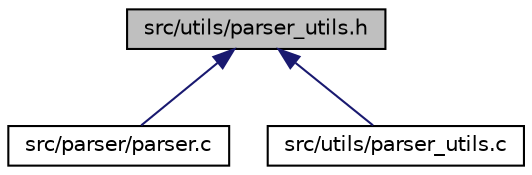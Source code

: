 digraph "src/utils/parser_utils.h"
{
 // LATEX_PDF_SIZE
  edge [fontname="Helvetica",fontsize="10",labelfontname="Helvetica",labelfontsize="10"];
  node [fontname="Helvetica",fontsize="10",shape=record];
  Node1 [label="src/utils/parser_utils.h",height=0.2,width=0.4,color="black", fillcolor="grey75", style="filled", fontcolor="black",tooltip="Additional functions needed by the parser."];
  Node1 -> Node2 [dir="back",color="midnightblue",fontsize="10",style="solid",fontname="Helvetica"];
  Node2 [label="src/parser/parser.c",height=0.2,width=0.4,color="black", fillcolor="white", style="filled",URL="$parser_8c.html",tooltip=" "];
  Node1 -> Node3 [dir="back",color="midnightblue",fontsize="10",style="solid",fontname="Helvetica"];
  Node3 [label="src/utils/parser_utils.c",height=0.2,width=0.4,color="black", fillcolor="white", style="filled",URL="$parser__utils_8c.html",tooltip=" "];
}
